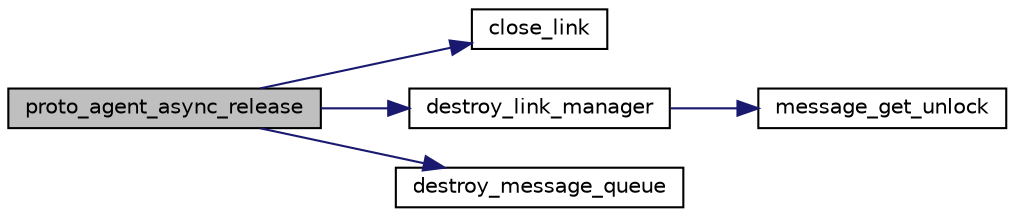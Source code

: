 digraph "proto_agent_async_release"
{
 // LATEX_PDF_SIZE
  edge [fontname="Helvetica",fontsize="10",labelfontname="Helvetica",labelfontsize="10"];
  node [fontname="Helvetica",fontsize="10",shape=record];
  rankdir="LR";
  Node1 [label="proto_agent_async_release",height=0.2,width=0.4,color="black", fillcolor="grey75", style="filled", fontcolor="black",tooltip=" "];
  Node1 -> Node2 [color="midnightblue",fontsize="10",style="solid",fontname="Helvetica"];
  Node2 [label="close_link",height=0.2,width=0.4,color="black", fillcolor="white", style="filled",URL="$socket__link_8c.html#a821153c689e616052aa6f0e78db08ba8",tooltip=" "];
  Node1 -> Node3 [color="midnightblue",fontsize="10",style="solid",fontname="Helvetica"];
  Node3 [label="destroy_link_manager",height=0.2,width=0.4,color="black", fillcolor="white", style="filled",URL="$link__manager_8c.html#a552bd62645822bf4782075f7dd446bab",tooltip=" "];
  Node3 -> Node4 [color="midnightblue",fontsize="10",style="solid",fontname="Helvetica"];
  Node4 [label="message_get_unlock",height=0.2,width=0.4,color="black", fillcolor="white", style="filled",URL="$message__queue_8c.html#ad31ff9acefcdb72b2b5842261c5ceaeb",tooltip=" "];
  Node1 -> Node5 [color="midnightblue",fontsize="10",style="solid",fontname="Helvetica"];
  Node5 [label="destroy_message_queue",height=0.2,width=0.4,color="black", fillcolor="white", style="filled",URL="$message__queue_8c.html#a0aaddf433ec6e80f37413d4383ab8e1d",tooltip=" "];
}
